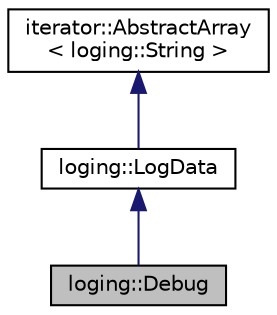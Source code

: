 digraph "loging::Debug"
{
 // LATEX_PDF_SIZE
  edge [fontname="Helvetica",fontsize="10",labelfontname="Helvetica",labelfontsize="10"];
  node [fontname="Helvetica",fontsize="10",shape=record];
  Node1 [label="loging::Debug",height=0.2,width=0.4,color="black", fillcolor="grey75", style="filled", fontcolor="black",tooltip=" "];
  Node2 -> Node1 [dir="back",color="midnightblue",fontsize="10",style="solid",fontname="Helvetica"];
  Node2 [label="loging::LogData",height=0.2,width=0.4,color="black", fillcolor="white", style="filled",URL="$classloging_1_1LogData.html",tooltip=" "];
  Node3 -> Node2 [dir="back",color="midnightblue",fontsize="10",style="solid",fontname="Helvetica"];
  Node3 [label="iterator::AbstractArray\l\< loging::String \>",height=0.2,width=0.4,color="black", fillcolor="white", style="filled",URL="$classiterator_1_1AbstractArray.html",tooltip=" "];
}
